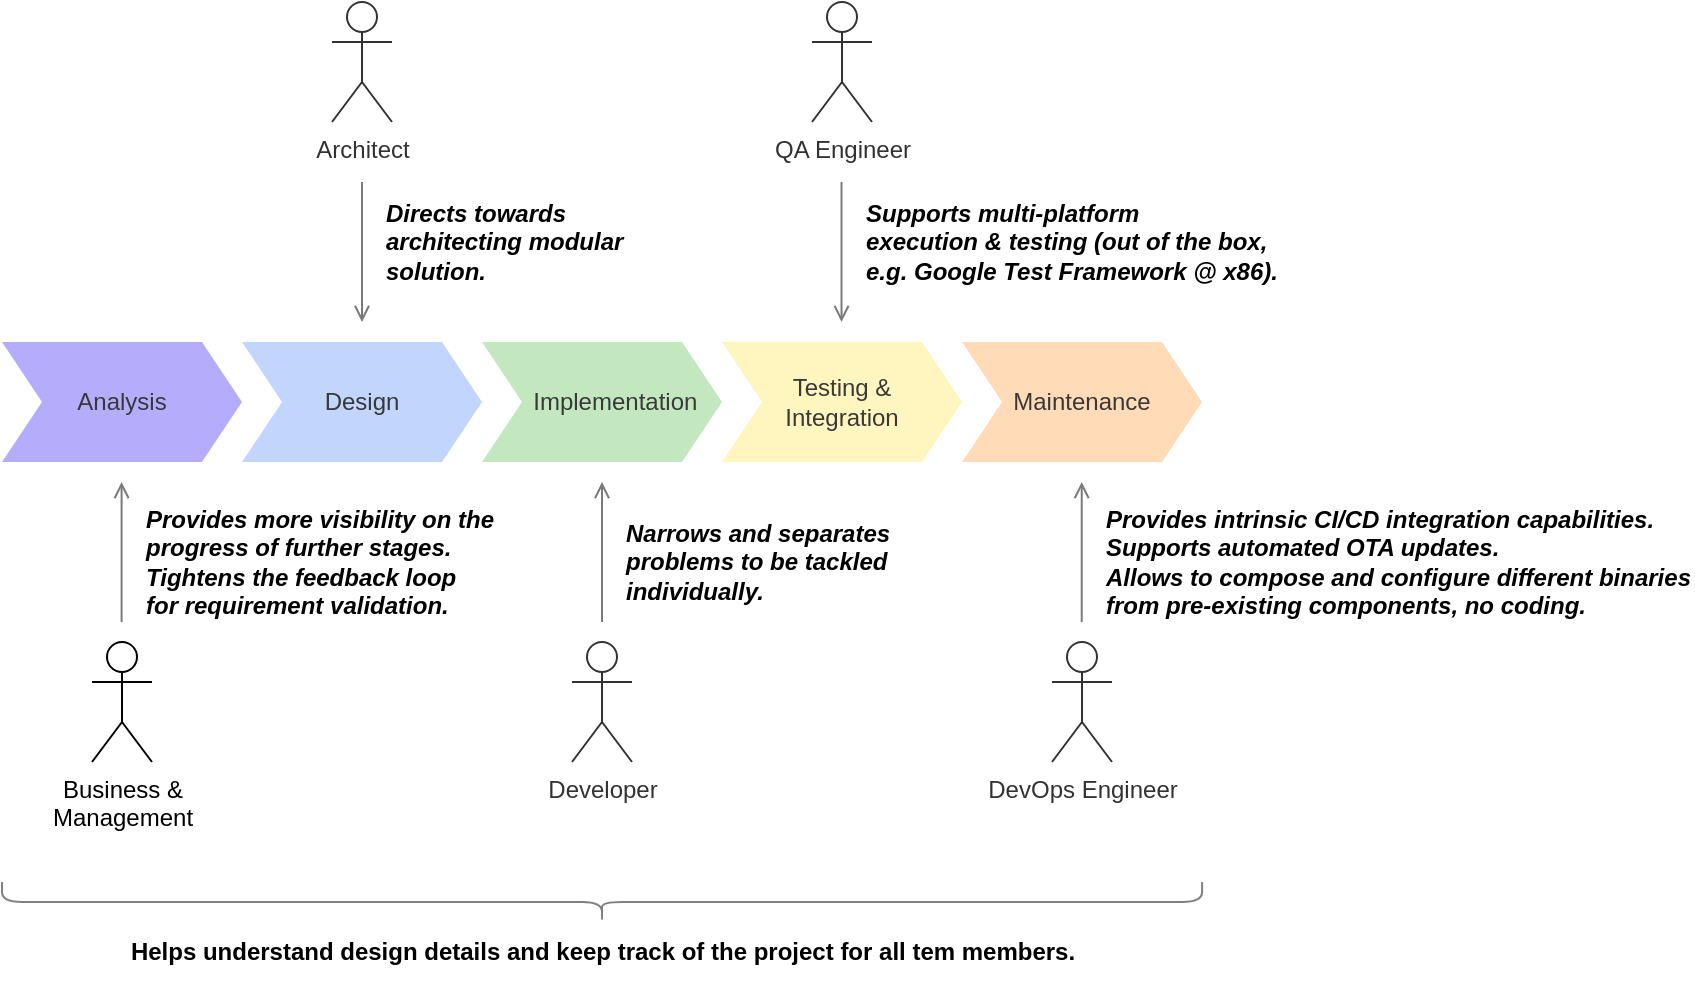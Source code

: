 <mxfile version="27.0.6">
  <diagram name="Page-1" id="DI_pONW6aE3lndULB7f6">
    <mxGraphModel dx="1097" dy="670" grid="1" gridSize="10" guides="1" tooltips="1" connect="1" arrows="1" fold="1" page="1" pageScale="1" pageWidth="827" pageHeight="1169" math="0" shadow="0">
      <root>
        <mxCell id="0" />
        <mxCell id="1" parent="0" />
        <mxCell id="cxv3Bj_0Zb1043b2Zh0B-1" value="Architect" style="shape=umlActor;verticalLabelPosition=bottom;verticalAlign=top;html=1;fontColor=#323232;strokeColor=#323232;" vertex="1" parent="1">
          <mxGeometry x="165" width="30" height="60" as="geometry" />
        </mxCell>
        <mxCell id="cxv3Bj_0Zb1043b2Zh0B-4" value="QA Engineer" style="shape=umlActor;verticalLabelPosition=bottom;verticalAlign=top;html=1;fontColor=#323232;strokeColor=#323232;" vertex="1" parent="1">
          <mxGeometry x="405" width="30" height="60" as="geometry" />
        </mxCell>
        <mxCell id="cxv3Bj_0Zb1043b2Zh0B-6" value="Business &amp;amp; &lt;br&gt;Management" style="shape=umlActor;verticalLabelPosition=bottom;verticalAlign=top;html=1;" vertex="1" parent="1">
          <mxGeometry x="45" y="320" width="30" height="60" as="geometry" />
        </mxCell>
        <mxCell id="cxv3Bj_0Zb1043b2Zh0B-42" style="edgeStyle=orthogonalEdgeStyle;rounded=0;orthogonalLoop=1;jettySize=auto;html=1;endArrow=none;startFill=0;startArrow=open;strokeColor=#797979;" edge="1" parent="1">
          <mxGeometry relative="1" as="geometry">
            <mxPoint x="180" y="90" as="targetPoint" />
            <mxPoint x="180" y="160" as="sourcePoint" />
          </mxGeometry>
        </mxCell>
        <mxCell id="cxv3Bj_0Zb1043b2Zh0B-22" value="Design" style="shape=step;perimeter=stepPerimeter;whiteSpace=wrap;html=1;fixedSize=1;fillColor=#C2D5FC;strokeColor=none;fontColor=#393939;" vertex="1" parent="1">
          <mxGeometry x="120" y="170" width="120" height="60" as="geometry" />
        </mxCell>
        <mxCell id="cxv3Bj_0Zb1043b2Zh0B-44" style="edgeStyle=orthogonalEdgeStyle;rounded=0;orthogonalLoop=1;jettySize=auto;html=1;endArrow=open;startFill=0;startArrow=none;strokeColor=#797979;endFill=0;" edge="1" parent="1">
          <mxGeometry relative="1" as="geometry">
            <mxPoint x="300" y="240" as="targetPoint" />
            <mxPoint x="300" y="310" as="sourcePoint" />
          </mxGeometry>
        </mxCell>
        <mxCell id="cxv3Bj_0Zb1043b2Zh0B-23" value="&amp;nbsp;&amp;nbsp;&amp;nbsp; Implementation" style="shape=step;perimeter=stepPerimeter;whiteSpace=wrap;html=1;fixedSize=1;fillColor=#C3E8C0;strokeColor=none;fontColor=#393939;" vertex="1" parent="1">
          <mxGeometry x="240" y="170" width="120" height="60" as="geometry" />
        </mxCell>
        <mxCell id="cxv3Bj_0Zb1043b2Zh0B-24" value="Testing &amp;amp; &lt;br&gt;Integration" style="shape=step;perimeter=stepPerimeter;whiteSpace=wrap;html=1;fixedSize=1;fillColor=#FFF6BF;strokeColor=none;fontColor=#393939;" vertex="1" parent="1">
          <mxGeometry x="360" y="170" width="120" height="60" as="geometry" />
        </mxCell>
        <mxCell id="cxv3Bj_0Zb1043b2Zh0B-25" value="Maintenance" style="shape=step;perimeter=stepPerimeter;whiteSpace=wrap;html=1;fixedSize=1;fillColor=#FFDBB7;strokeColor=none;fontColor=#393939;" vertex="1" parent="1">
          <mxGeometry x="480" y="170" width="120" height="60" as="geometry" />
        </mxCell>
        <mxCell id="cxv3Bj_0Zb1043b2Zh0B-26" value="Analysis" style="shape=step;perimeter=stepPerimeter;whiteSpace=wrap;html=1;fixedSize=1;fillColor=#B5ADFC;strokeColor=none;fontColor=light-dark(#393939,#EDEDED);" vertex="1" parent="1">
          <mxGeometry y="170" width="120" height="60" as="geometry" />
        </mxCell>
        <mxCell id="cxv3Bj_0Zb1043b2Zh0B-29" value="DevOps Engineer" style="shape=umlActor;verticalLabelPosition=bottom;verticalAlign=top;html=1;fontColor=#323232;strokeColor=#323232;" vertex="1" parent="1">
          <mxGeometry x="525" y="320" width="30" height="60" as="geometry" />
        </mxCell>
        <mxCell id="cxv3Bj_0Zb1043b2Zh0B-34" value="Helps understand design details and keep track of the project for all tem members." style="text;html=1;align=center;verticalAlign=middle;resizable=0;points=[];autosize=1;strokeColor=none;fillColor=none;fontStyle=1" vertex="1" parent="1">
          <mxGeometry x="70.03" y="460" width="460" height="30" as="geometry" />
        </mxCell>
        <mxCell id="cxv3Bj_0Zb1043b2Zh0B-18" value="&lt;div&gt;Directs  towards &lt;br&gt;architecting modular &lt;br&gt;solution.&lt;/div&gt;" style="text;html=1;align=left;verticalAlign=middle;resizable=0;points=[];autosize=1;strokeColor=none;fillColor=none;fontSize=12;fontStyle=3;labelBackgroundColor=default;" vertex="1" parent="1">
          <mxGeometry x="190" y="90" width="130" height="60" as="geometry" />
        </mxCell>
        <mxCell id="cxv3Bj_0Zb1043b2Zh0B-41" value="&lt;div&gt;Narrows and separates &lt;br&gt;problems to be tackled &lt;br&gt;individually.&lt;/div&gt;" style="text;html=1;align=left;verticalAlign=middle;resizable=0;points=[];autosize=1;strokeColor=none;fillColor=none;fontStyle=3;labelBackgroundColor=default;fontSize=12;" vertex="1" parent="1">
          <mxGeometry x="310" y="250" width="150" height="60" as="geometry" />
        </mxCell>
        <mxCell id="cxv3Bj_0Zb1043b2Zh0B-52" value="Supports multi-platform &lt;br&gt;execution &amp;amp; testing (out of the box, &lt;br&gt;e.g. Google Test Framework @ x86)." style="text;html=1;align=left;verticalAlign=middle;resizable=0;points=[];autosize=1;strokeColor=none;fillColor=none;fontStyle=3;labelBackgroundColor=default;fontSize=12;" vertex="1" parent="1">
          <mxGeometry x="430" y="90" width="220" height="60" as="geometry" />
        </mxCell>
        <mxCell id="cxv3Bj_0Zb1043b2Zh0B-38" value="Developer " style="shape=umlActor;verticalLabelPosition=bottom;verticalAlign=top;html=1;fontColor=#323232;strokeColor=#323232;" vertex="1" parent="1">
          <mxGeometry x="285" y="320" width="30" height="60" as="geometry" />
        </mxCell>
        <mxCell id="cxv3Bj_0Zb1043b2Zh0B-54" value="Provides more visibility on the &lt;br&gt;progress of further stages. &lt;br&gt;Tightens the feedback loop &lt;br&gt;for requirement validation." style="text;html=1;align=left;verticalAlign=middle;resizable=0;points=[];autosize=1;strokeColor=none;fillColor=none;fontStyle=3" vertex="1" parent="1">
          <mxGeometry x="70" y="245" width="180" height="70" as="geometry" />
        </mxCell>
        <mxCell id="cxv3Bj_0Zb1043b2Zh0B-55" style="edgeStyle=orthogonalEdgeStyle;rounded=0;orthogonalLoop=1;jettySize=auto;html=1;endArrow=open;startFill=0;startArrow=none;strokeColor=#797979;endFill=0;" edge="1" parent="1">
          <mxGeometry relative="1" as="geometry">
            <mxPoint x="59.8" y="240" as="targetPoint" />
            <mxPoint x="59.8" y="310" as="sourcePoint" />
          </mxGeometry>
        </mxCell>
        <mxCell id="cxv3Bj_0Zb1043b2Zh0B-56" style="edgeStyle=orthogonalEdgeStyle;rounded=0;orthogonalLoop=1;jettySize=auto;html=1;endArrow=open;startFill=0;startArrow=none;strokeColor=#797979;endFill=0;" edge="1" parent="1">
          <mxGeometry relative="1" as="geometry">
            <mxPoint x="539.86" y="240" as="targetPoint" />
            <mxPoint x="539.86" y="310" as="sourcePoint" />
          </mxGeometry>
        </mxCell>
        <mxCell id="cxv3Bj_0Zb1043b2Zh0B-58" style="edgeStyle=orthogonalEdgeStyle;rounded=0;orthogonalLoop=1;jettySize=auto;html=1;endArrow=none;startFill=0;startArrow=open;strokeColor=#797979;" edge="1" parent="1">
          <mxGeometry relative="1" as="geometry">
            <mxPoint x="419.76" y="90" as="targetPoint" />
            <mxPoint x="419.76" y="160" as="sourcePoint" />
          </mxGeometry>
        </mxCell>
        <mxCell id="cxv3Bj_0Zb1043b2Zh0B-59" value="Provides intrinsic CI/CD integration capabilities. &lt;br&gt;Supports automated OTA updates.&lt;div&gt;Allows to compose and configure different binaries &lt;br&gt;from pre-existing components, no coding. &lt;br&gt;&lt;/div&gt;" style="text;html=1;align=left;verticalAlign=middle;resizable=0;points=[];autosize=1;strokeColor=none;fillColor=none;fontStyle=3;labelBackgroundColor=default;fontSize=12;" vertex="1" parent="1">
          <mxGeometry x="550" y="245" width="290" height="70" as="geometry" />
        </mxCell>
        <mxCell id="cxv3Bj_0Zb1043b2Zh0B-60" value="" style="shape=curlyBracket;whiteSpace=wrap;html=1;rounded=1;labelPosition=left;verticalLabelPosition=middle;align=right;verticalAlign=middle;rotation=-90;fontColor=#717171;strokeColor=#818181;" vertex="1" parent="1">
          <mxGeometry x="290.03" y="149.99" width="20" height="600.03" as="geometry" />
        </mxCell>
      </root>
    </mxGraphModel>
  </diagram>
</mxfile>

